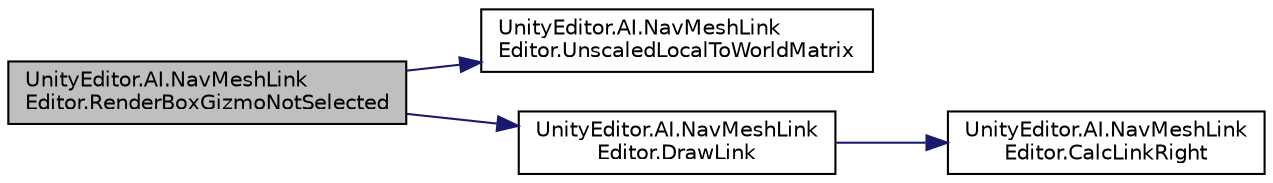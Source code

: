 digraph "UnityEditor.AI.NavMeshLinkEditor.RenderBoxGizmoNotSelected"
{
 // LATEX_PDF_SIZE
  edge [fontname="Helvetica",fontsize="10",labelfontname="Helvetica",labelfontsize="10"];
  node [fontname="Helvetica",fontsize="10",shape=record];
  rankdir="LR";
  Node23 [label="UnityEditor.AI.NavMeshLink\lEditor.RenderBoxGizmoNotSelected",height=0.2,width=0.4,color="black", fillcolor="grey75", style="filled", fontcolor="black",tooltip=" "];
  Node23 -> Node24 [color="midnightblue",fontsize="10",style="solid",fontname="Helvetica"];
  Node24 [label="UnityEditor.AI.NavMeshLink\lEditor.UnscaledLocalToWorldMatrix",height=0.2,width=0.4,color="black", fillcolor="white", style="filled",URL="$class_unity_editor_1_1_a_i_1_1_nav_mesh_link_editor.html#a5e3d7106e4931c7d028fe3b11dad796e",tooltip=" "];
  Node23 -> Node25 [color="midnightblue",fontsize="10",style="solid",fontname="Helvetica"];
  Node25 [label="UnityEditor.AI.NavMeshLink\lEditor.DrawLink",height=0.2,width=0.4,color="black", fillcolor="white", style="filled",URL="$class_unity_editor_1_1_a_i_1_1_nav_mesh_link_editor.html#aa05e2073441d3af619b71fa585fc8d0a",tooltip=" "];
  Node25 -> Node26 [color="midnightblue",fontsize="10",style="solid",fontname="Helvetica"];
  Node26 [label="UnityEditor.AI.NavMeshLink\lEditor.CalcLinkRight",height=0.2,width=0.4,color="black", fillcolor="white", style="filled",URL="$class_unity_editor_1_1_a_i_1_1_nav_mesh_link_editor.html#a9dc4eba6016abcfc236fe0d2dffbbf41",tooltip=" "];
}
